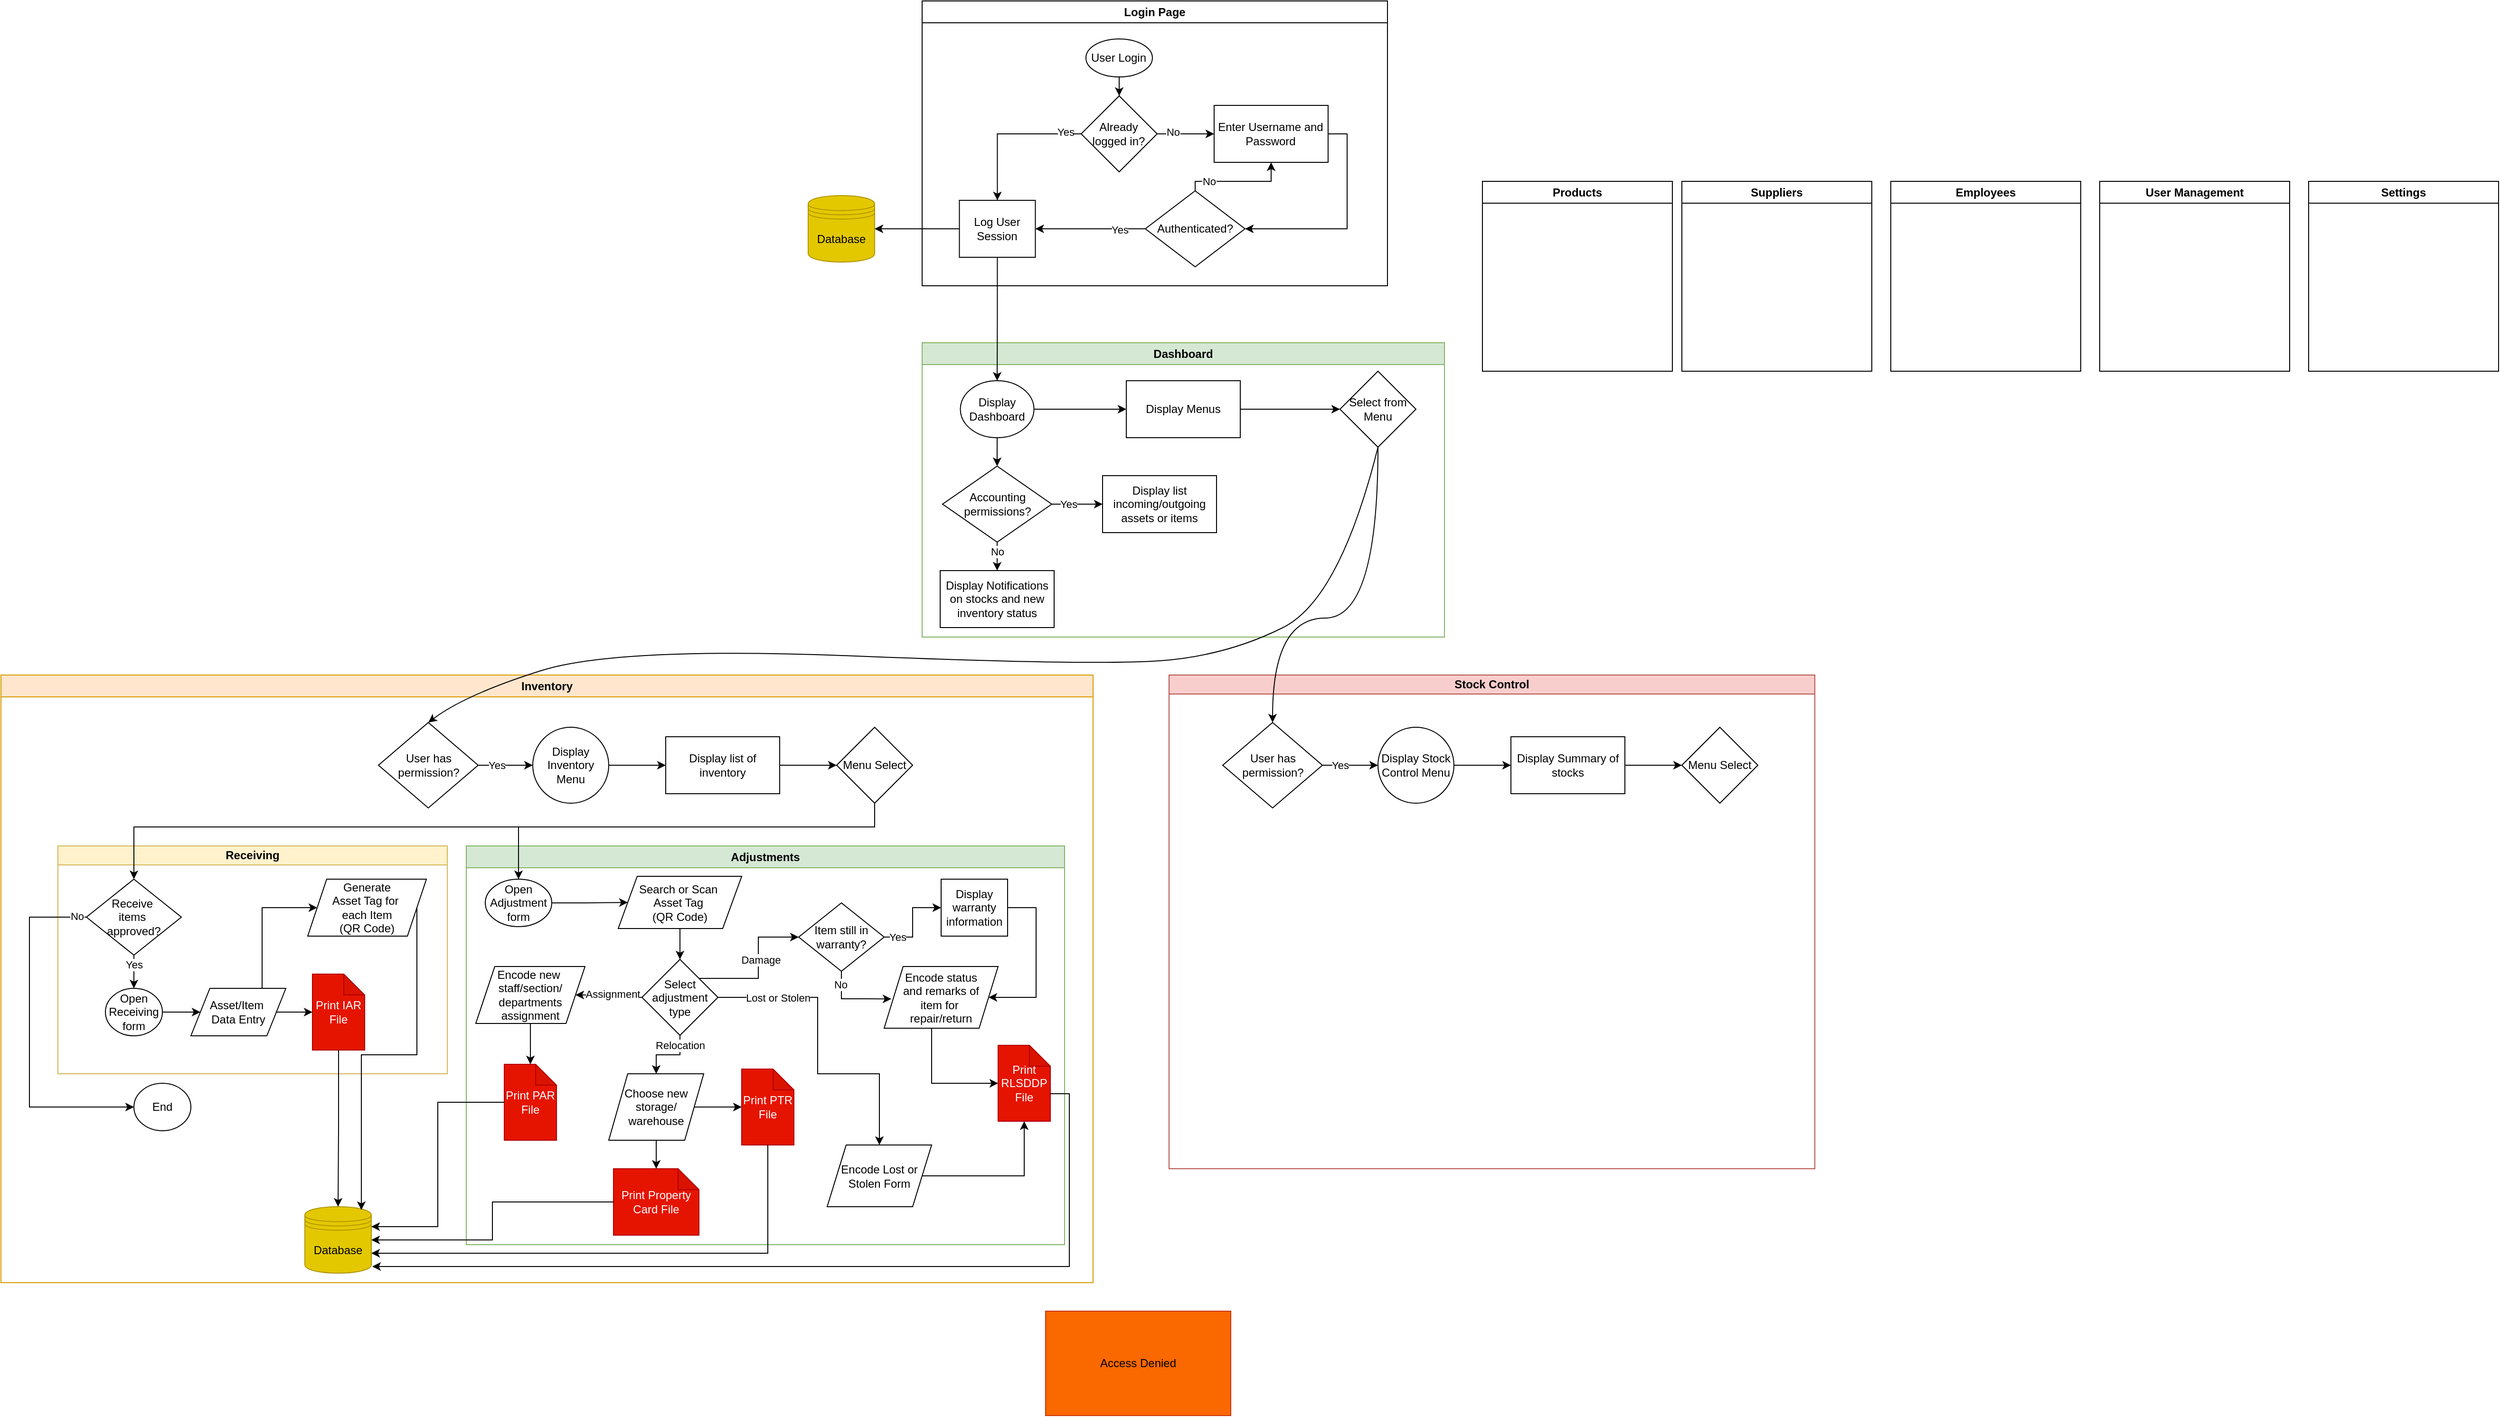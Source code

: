 <mxfile version="24.8.6">
  <diagram id="kgpKYQtTHZ0yAKxKKP6v" name="Page-1">
    <mxGraphModel dx="3718" dy="2646" grid="1" gridSize="10" guides="1" tooltips="1" connect="1" arrows="1" fold="1" page="1" pageScale="1" pageWidth="850" pageHeight="1100" background="#ffffff" math="0" shadow="0">
      <root>
        <mxCell id="0" />
        <mxCell id="1" parent="0" />
        <mxCell id="sbPEuqRtvOU7aVTsuF3H-1" value="Login Page" style="swimlane;whiteSpace=wrap;html=1;" parent="1" vertex="1">
          <mxGeometry x="190" y="-90" width="490" height="300" as="geometry" />
        </mxCell>
        <mxCell id="sbPEuqRtvOU7aVTsuF3H-4" value="" style="edgeStyle=orthogonalEdgeStyle;rounded=0;orthogonalLoop=1;jettySize=auto;html=1;" parent="sbPEuqRtvOU7aVTsuF3H-1" source="sbPEuqRtvOU7aVTsuF3H-2" target="sbPEuqRtvOU7aVTsuF3H-3" edge="1">
          <mxGeometry relative="1" as="geometry" />
        </mxCell>
        <mxCell id="sbPEuqRtvOU7aVTsuF3H-2" value="User Login" style="ellipse;whiteSpace=wrap;html=1;" parent="sbPEuqRtvOU7aVTsuF3H-1" vertex="1">
          <mxGeometry x="172.48" y="40" width="70" height="40" as="geometry" />
        </mxCell>
        <mxCell id="sbPEuqRtvOU7aVTsuF3H-6" value="" style="edgeStyle=orthogonalEdgeStyle;rounded=0;orthogonalLoop=1;jettySize=auto;html=1;" parent="sbPEuqRtvOU7aVTsuF3H-1" source="sbPEuqRtvOU7aVTsuF3H-3" target="sbPEuqRtvOU7aVTsuF3H-5" edge="1">
          <mxGeometry relative="1" as="geometry" />
        </mxCell>
        <mxCell id="sbPEuqRtvOU7aVTsuF3H-8" value="No" style="edgeLabel;html=1;align=center;verticalAlign=middle;resizable=0;points=[];" parent="sbPEuqRtvOU7aVTsuF3H-6" vertex="1" connectable="0">
          <mxGeometry x="-0.444" y="2" relative="1" as="geometry">
            <mxPoint as="offset" />
          </mxGeometry>
        </mxCell>
        <mxCell id="sbPEuqRtvOU7aVTsuF3H-35" style="edgeStyle=orthogonalEdgeStyle;rounded=0;orthogonalLoop=1;jettySize=auto;html=1;exitX=0;exitY=0.5;exitDx=0;exitDy=0;entryX=0.5;entryY=0;entryDx=0;entryDy=0;" parent="sbPEuqRtvOU7aVTsuF3H-1" source="sbPEuqRtvOU7aVTsuF3H-3" target="sbPEuqRtvOU7aVTsuF3H-34" edge="1">
          <mxGeometry relative="1" as="geometry" />
        </mxCell>
        <mxCell id="sbPEuqRtvOU7aVTsuF3H-38" value="Yes" style="edgeLabel;html=1;align=center;verticalAlign=middle;resizable=0;points=[];" parent="sbPEuqRtvOU7aVTsuF3H-35" vertex="1" connectable="0">
          <mxGeometry x="-0.791" y="-2" relative="1" as="geometry">
            <mxPoint as="offset" />
          </mxGeometry>
        </mxCell>
        <mxCell id="sbPEuqRtvOU7aVTsuF3H-3" value="Already logged in?" style="rhombus;whiteSpace=wrap;html=1;" parent="sbPEuqRtvOU7aVTsuF3H-1" vertex="1">
          <mxGeometry x="167.48" y="100" width="80" height="80" as="geometry" />
        </mxCell>
        <mxCell id="sbPEuqRtvOU7aVTsuF3H-15" style="edgeStyle=orthogonalEdgeStyle;rounded=0;orthogonalLoop=1;jettySize=auto;html=1;exitX=1;exitY=0.5;exitDx=0;exitDy=0;entryX=1;entryY=0.5;entryDx=0;entryDy=0;" parent="sbPEuqRtvOU7aVTsuF3H-1" source="sbPEuqRtvOU7aVTsuF3H-5" target="sbPEuqRtvOU7aVTsuF3H-12" edge="1">
          <mxGeometry relative="1" as="geometry" />
        </mxCell>
        <mxCell id="sbPEuqRtvOU7aVTsuF3H-5" value="Enter Username and Password" style="whiteSpace=wrap;html=1;" parent="sbPEuqRtvOU7aVTsuF3H-1" vertex="1">
          <mxGeometry x="307.48" y="110" width="120" height="60" as="geometry" />
        </mxCell>
        <mxCell id="sbPEuqRtvOU7aVTsuF3H-36" style="edgeStyle=orthogonalEdgeStyle;rounded=0;orthogonalLoop=1;jettySize=auto;html=1;exitX=0;exitY=0.5;exitDx=0;exitDy=0;entryX=1;entryY=0.5;entryDx=0;entryDy=0;" parent="sbPEuqRtvOU7aVTsuF3H-1" source="sbPEuqRtvOU7aVTsuF3H-12" target="sbPEuqRtvOU7aVTsuF3H-34" edge="1">
          <mxGeometry relative="1" as="geometry" />
        </mxCell>
        <mxCell id="sbPEuqRtvOU7aVTsuF3H-41" value="Yes" style="edgeLabel;html=1;align=center;verticalAlign=middle;resizable=0;points=[];" parent="sbPEuqRtvOU7aVTsuF3H-36" vertex="1" connectable="0">
          <mxGeometry x="-0.522" y="1" relative="1" as="geometry">
            <mxPoint as="offset" />
          </mxGeometry>
        </mxCell>
        <mxCell id="sbPEuqRtvOU7aVTsuF3H-39" style="edgeStyle=orthogonalEdgeStyle;rounded=0;orthogonalLoop=1;jettySize=auto;html=1;exitX=0.5;exitY=0;exitDx=0;exitDy=0;entryX=0.5;entryY=1;entryDx=0;entryDy=0;" parent="sbPEuqRtvOU7aVTsuF3H-1" source="sbPEuqRtvOU7aVTsuF3H-12" target="sbPEuqRtvOU7aVTsuF3H-5" edge="1">
          <mxGeometry relative="1" as="geometry">
            <Array as="points">
              <mxPoint x="288" y="190" />
              <mxPoint x="368" y="190" />
            </Array>
          </mxGeometry>
        </mxCell>
        <mxCell id="sbPEuqRtvOU7aVTsuF3H-40" value="No" style="edgeLabel;html=1;align=center;verticalAlign=middle;resizable=0;points=[];" parent="sbPEuqRtvOU7aVTsuF3H-39" vertex="1" connectable="0">
          <mxGeometry x="-0.567" relative="1" as="geometry">
            <mxPoint as="offset" />
          </mxGeometry>
        </mxCell>
        <mxCell id="sbPEuqRtvOU7aVTsuF3H-12" value="Authenticated?" style="rhombus;whiteSpace=wrap;html=1;" parent="sbPEuqRtvOU7aVTsuF3H-1" vertex="1">
          <mxGeometry x="235" y="200" width="105" height="80" as="geometry" />
        </mxCell>
        <mxCell id="sbPEuqRtvOU7aVTsuF3H-34" value="Log User Session" style="rounded=0;whiteSpace=wrap;html=1;" parent="sbPEuqRtvOU7aVTsuF3H-1" vertex="1">
          <mxGeometry x="39.24" y="210" width="80" height="60" as="geometry" />
        </mxCell>
        <mxCell id="sbPEuqRtvOU7aVTsuF3H-19" value="Dashboard" style="swimlane;whiteSpace=wrap;html=1;fillColor=#d5e8d4;strokeColor=#82b366;" parent="1" vertex="1">
          <mxGeometry x="190" y="270" width="550" height="310" as="geometry">
            <mxRectangle x="190" y="350" width="100" height="30" as="alternateBounds" />
          </mxGeometry>
        </mxCell>
        <mxCell id="sbPEuqRtvOU7aVTsuF3H-44" value="" style="edgeStyle=orthogonalEdgeStyle;rounded=0;orthogonalLoop=1;jettySize=auto;html=1;" parent="sbPEuqRtvOU7aVTsuF3H-19" source="sbPEuqRtvOU7aVTsuF3H-20" target="sbPEuqRtvOU7aVTsuF3H-43" edge="1">
          <mxGeometry relative="1" as="geometry" />
        </mxCell>
        <mxCell id="mD3hHIEsa4qXd8ChemdI-111" value="" style="edgeStyle=orthogonalEdgeStyle;rounded=0;orthogonalLoop=1;jettySize=auto;html=1;" parent="sbPEuqRtvOU7aVTsuF3H-19" source="sbPEuqRtvOU7aVTsuF3H-20" target="mD3hHIEsa4qXd8ChemdI-104" edge="1">
          <mxGeometry relative="1" as="geometry" />
        </mxCell>
        <mxCell id="sbPEuqRtvOU7aVTsuF3H-20" value="Display Dashboard" style="ellipse;whiteSpace=wrap;html=1;" parent="sbPEuqRtvOU7aVTsuF3H-19" vertex="1">
          <mxGeometry x="40.24" y="40" width="77.52" height="60" as="geometry" />
        </mxCell>
        <mxCell id="sbPEuqRtvOU7aVTsuF3H-47" value="" style="edgeStyle=orthogonalEdgeStyle;rounded=0;orthogonalLoop=1;jettySize=auto;html=1;" parent="sbPEuqRtvOU7aVTsuF3H-19" source="sbPEuqRtvOU7aVTsuF3H-43" target="sbPEuqRtvOU7aVTsuF3H-46" edge="1">
          <mxGeometry relative="1" as="geometry" />
        </mxCell>
        <mxCell id="sbPEuqRtvOU7aVTsuF3H-43" value="Display Menus" style="whiteSpace=wrap;html=1;" parent="sbPEuqRtvOU7aVTsuF3H-19" vertex="1">
          <mxGeometry x="215.0" y="40" width="120" height="60" as="geometry" />
        </mxCell>
        <mxCell id="sbPEuqRtvOU7aVTsuF3H-46" value="Select from Menu" style="rhombus;whiteSpace=wrap;html=1;" parent="sbPEuqRtvOU7aVTsuF3H-19" vertex="1">
          <mxGeometry x="440" y="30" width="80" height="80" as="geometry" />
        </mxCell>
        <mxCell id="mD3hHIEsa4qXd8ChemdI-102" value="Display Notifications on stocks and new inventory status" style="whiteSpace=wrap;html=1;" parent="sbPEuqRtvOU7aVTsuF3H-19" vertex="1">
          <mxGeometry x="19" y="240" width="120" height="60" as="geometry" />
        </mxCell>
        <mxCell id="mD3hHIEsa4qXd8ChemdI-112" value="" style="edgeStyle=orthogonalEdgeStyle;rounded=0;orthogonalLoop=1;jettySize=auto;html=1;" parent="sbPEuqRtvOU7aVTsuF3H-19" source="mD3hHIEsa4qXd8ChemdI-104" target="mD3hHIEsa4qXd8ChemdI-102" edge="1">
          <mxGeometry relative="1" as="geometry" />
        </mxCell>
        <mxCell id="mD3hHIEsa4qXd8ChemdI-113" value="No" style="edgeLabel;html=1;align=center;verticalAlign=middle;resizable=0;points=[];" parent="mD3hHIEsa4qXd8ChemdI-112" vertex="1" connectable="0">
          <mxGeometry x="-0.717" y="-1" relative="1" as="geometry">
            <mxPoint x="1" y="3" as="offset" />
          </mxGeometry>
        </mxCell>
        <mxCell id="mD3hHIEsa4qXd8ChemdI-115" value="" style="edgeStyle=orthogonalEdgeStyle;rounded=0;orthogonalLoop=1;jettySize=auto;html=1;" parent="sbPEuqRtvOU7aVTsuF3H-19" source="mD3hHIEsa4qXd8ChemdI-104" target="mD3hHIEsa4qXd8ChemdI-114" edge="1">
          <mxGeometry relative="1" as="geometry" />
        </mxCell>
        <mxCell id="mD3hHIEsa4qXd8ChemdI-116" value="Yes" style="edgeLabel;html=1;align=center;verticalAlign=middle;resizable=0;points=[];" parent="mD3hHIEsa4qXd8ChemdI-115" vertex="1" connectable="0">
          <mxGeometry x="-0.337" relative="1" as="geometry">
            <mxPoint as="offset" />
          </mxGeometry>
        </mxCell>
        <mxCell id="mD3hHIEsa4qXd8ChemdI-104" value="Accounting permissions?" style="rhombus;whiteSpace=wrap;html=1;" parent="sbPEuqRtvOU7aVTsuF3H-19" vertex="1">
          <mxGeometry x="21.5" y="130" width="115" height="80" as="geometry" />
        </mxCell>
        <mxCell id="mD3hHIEsa4qXd8ChemdI-114" value="Display list incoming/outgoing assets or items" style="whiteSpace=wrap;html=1;" parent="sbPEuqRtvOU7aVTsuF3H-19" vertex="1">
          <mxGeometry x="190" y="140" width="120" height="60" as="geometry" />
        </mxCell>
        <mxCell id="sbPEuqRtvOU7aVTsuF3H-48" value="Inventory" style="swimlane;whiteSpace=wrap;html=1;fillColor=#ffe6cc;strokeColor=#d79b00;" parent="1" vertex="1">
          <mxGeometry x="-780" y="620" width="1150" height="640" as="geometry" />
        </mxCell>
        <mxCell id="sbPEuqRtvOU7aVTsuF3H-61" value="" style="edgeStyle=orthogonalEdgeStyle;rounded=0;orthogonalLoop=1;jettySize=auto;html=1;" parent="sbPEuqRtvOU7aVTsuF3H-48" source="sbPEuqRtvOU7aVTsuF3H-55" target="sbPEuqRtvOU7aVTsuF3H-60" edge="1">
          <mxGeometry relative="1" as="geometry" />
        </mxCell>
        <mxCell id="sbPEuqRtvOU7aVTsuF3H-73" value="Yes" style="edgeLabel;html=1;align=center;verticalAlign=middle;resizable=0;points=[];" parent="sbPEuqRtvOU7aVTsuF3H-61" vertex="1" connectable="0">
          <mxGeometry x="-0.325" relative="1" as="geometry">
            <mxPoint as="offset" />
          </mxGeometry>
        </mxCell>
        <mxCell id="sbPEuqRtvOU7aVTsuF3H-55" value="User has permission?" style="rhombus;whiteSpace=wrap;html=1;" parent="sbPEuqRtvOU7aVTsuF3H-48" vertex="1">
          <mxGeometry x="397.5" y="50" width="105" height="90" as="geometry" />
        </mxCell>
        <mxCell id="sbPEuqRtvOU7aVTsuF3H-81" style="edgeStyle=orthogonalEdgeStyle;rounded=0;orthogonalLoop=1;jettySize=auto;html=1;exitX=1;exitY=0.5;exitDx=0;exitDy=0;entryX=0;entryY=0.5;entryDx=0;entryDy=0;" parent="sbPEuqRtvOU7aVTsuF3H-48" source="sbPEuqRtvOU7aVTsuF3H-60" target="sbPEuqRtvOU7aVTsuF3H-80" edge="1">
          <mxGeometry relative="1" as="geometry" />
        </mxCell>
        <mxCell id="sbPEuqRtvOU7aVTsuF3H-60" value="Display Inventory Menu" style="ellipse;whiteSpace=wrap;html=1;" parent="sbPEuqRtvOU7aVTsuF3H-48" vertex="1">
          <mxGeometry x="560" y="55" width="80" height="80" as="geometry" />
        </mxCell>
        <mxCell id="sbPEuqRtvOU7aVTsuF3H-62" value="Receiving" style="swimlane;whiteSpace=wrap;html=1;startSize=20;fillColor=#fff2cc;strokeColor=#d6b656;" parent="sbPEuqRtvOU7aVTsuF3H-48" vertex="1">
          <mxGeometry x="60" y="180" width="410" height="240" as="geometry" />
        </mxCell>
        <mxCell id="mD3hHIEsa4qXd8ChemdI-2" value="" style="edgeStyle=orthogonalEdgeStyle;rounded=0;orthogonalLoop=1;jettySize=auto;html=1;" parent="sbPEuqRtvOU7aVTsuF3H-62" source="sbPEuqRtvOU7aVTsuF3H-78" target="mD3hHIEsa4qXd8ChemdI-1" edge="1">
          <mxGeometry relative="1" as="geometry" />
        </mxCell>
        <mxCell id="sbPEuqRtvOU7aVTsuF3H-78" value="Open Receiving form" style="ellipse;whiteSpace=wrap;html=1;" parent="sbPEuqRtvOU7aVTsuF3H-62" vertex="1">
          <mxGeometry x="50" y="150" width="60" height="50" as="geometry" />
        </mxCell>
        <mxCell id="mD3hHIEsa4qXd8ChemdI-20" style="edgeStyle=orthogonalEdgeStyle;rounded=0;orthogonalLoop=1;jettySize=auto;html=1;entryX=0;entryY=0.5;entryDx=0;entryDy=0;exitX=0.75;exitY=0;exitDx=0;exitDy=0;" parent="sbPEuqRtvOU7aVTsuF3H-62" source="mD3hHIEsa4qXd8ChemdI-1" target="mD3hHIEsa4qXd8ChemdI-4" edge="1">
          <mxGeometry relative="1" as="geometry">
            <mxPoint x="220" y="110" as="sourcePoint" />
            <Array as="points">
              <mxPoint x="215" y="65" />
            </Array>
          </mxGeometry>
        </mxCell>
        <mxCell id="mD3hHIEsa4qXd8ChemdI-1" value="Asset/Item&amp;nbsp;&lt;div&gt;Data Entry&lt;/div&gt;" style="shape=parallelogram;perimeter=parallelogramPerimeter;whiteSpace=wrap;html=1;fixedSize=1;" parent="sbPEuqRtvOU7aVTsuF3H-62" vertex="1">
          <mxGeometry x="140" y="150" width="100" height="50" as="geometry" />
        </mxCell>
        <mxCell id="mD3hHIEsa4qXd8ChemdI-4" value="Generate&lt;div&gt;Asset Tag for&amp;nbsp;&lt;/div&gt;&lt;div&gt;each Item&lt;/div&gt;&lt;div&gt;(QR Code)&lt;/div&gt;" style="shape=parallelogram;perimeter=parallelogramPerimeter;whiteSpace=wrap;html=1;fixedSize=1;" parent="sbPEuqRtvOU7aVTsuF3H-62" vertex="1">
          <mxGeometry x="263" y="35" width="125" height="60" as="geometry" />
        </mxCell>
        <mxCell id="mD3hHIEsa4qXd8ChemdI-8" value="Print IAR&lt;div&gt;File&lt;/div&gt;" style="shape=note;whiteSpace=wrap;html=1;backgroundOutline=1;darkOpacity=0.05;size=22;fillColor=#e51400;fontColor=#ffffff;strokeColor=#B20000;" parent="sbPEuqRtvOU7aVTsuF3H-62" vertex="1">
          <mxGeometry x="268" y="135" width="55" height="80" as="geometry" />
        </mxCell>
        <mxCell id="mD3hHIEsa4qXd8ChemdI-18" style="edgeStyle=orthogonalEdgeStyle;rounded=0;orthogonalLoop=1;jettySize=auto;html=1;exitX=0.5;exitY=1;exitDx=0;exitDy=0;entryX=0.5;entryY=0;entryDx=0;entryDy=0;" parent="sbPEuqRtvOU7aVTsuF3H-62" source="mD3hHIEsa4qXd8ChemdI-11" target="sbPEuqRtvOU7aVTsuF3H-78" edge="1">
          <mxGeometry relative="1" as="geometry" />
        </mxCell>
        <mxCell id="mD3hHIEsa4qXd8ChemdI-22" value="Yes" style="edgeLabel;html=1;align=center;verticalAlign=middle;resizable=0;points=[];" parent="mD3hHIEsa4qXd8ChemdI-18" vertex="1" connectable="0">
          <mxGeometry x="-0.166" y="1" relative="1" as="geometry">
            <mxPoint x="-1" y="-5" as="offset" />
          </mxGeometry>
        </mxCell>
        <mxCell id="mD3hHIEsa4qXd8ChemdI-11" value="Receive&amp;nbsp;&lt;div&gt;items&amp;nbsp;&lt;/div&gt;&lt;div&gt;approved?&lt;/div&gt;" style="rhombus;whiteSpace=wrap;html=1;" parent="sbPEuqRtvOU7aVTsuF3H-62" vertex="1">
          <mxGeometry x="30" y="35" width="100" height="80" as="geometry" />
        </mxCell>
        <mxCell id="mD3hHIEsa4qXd8ChemdI-21" style="edgeStyle=orthogonalEdgeStyle;rounded=0;orthogonalLoop=1;jettySize=auto;html=1;exitX=1;exitY=0.5;exitDx=0;exitDy=0;entryX=0;entryY=0.5;entryDx=0;entryDy=0;entryPerimeter=0;" parent="sbPEuqRtvOU7aVTsuF3H-62" source="mD3hHIEsa4qXd8ChemdI-1" target="mD3hHIEsa4qXd8ChemdI-8" edge="1">
          <mxGeometry relative="1" as="geometry" />
        </mxCell>
        <mxCell id="sbPEuqRtvOU7aVTsuF3H-71" value="Adjustments" style="swimlane;whiteSpace=wrap;html=1;fillColor=#d5e8d4;strokeColor=#82b366;" parent="sbPEuqRtvOU7aVTsuF3H-48" vertex="1">
          <mxGeometry x="490" y="180" width="630" height="420" as="geometry" />
        </mxCell>
        <mxCell id="mD3hHIEsa4qXd8ChemdI-38" style="edgeStyle=orthogonalEdgeStyle;rounded=0;orthogonalLoop=1;jettySize=auto;html=1;" parent="sbPEuqRtvOU7aVTsuF3H-71" source="mD3hHIEsa4qXd8ChemdI-26" target="mD3hHIEsa4qXd8ChemdI-37" edge="1">
          <mxGeometry relative="1" as="geometry" />
        </mxCell>
        <mxCell id="mD3hHIEsa4qXd8ChemdI-26" value="Open Adjustment form" style="ellipse;whiteSpace=wrap;html=1;" parent="sbPEuqRtvOU7aVTsuF3H-71" vertex="1">
          <mxGeometry x="20" y="35" width="70" height="50" as="geometry" />
        </mxCell>
        <mxCell id="mD3hHIEsa4qXd8ChemdI-36" style="edgeStyle=orthogonalEdgeStyle;rounded=0;orthogonalLoop=1;jettySize=auto;html=1;exitX=0;exitY=0.5;exitDx=0;exitDy=0;" parent="sbPEuqRtvOU7aVTsuF3H-71" source="mD3hHIEsa4qXd8ChemdI-32" target="mD3hHIEsa4qXd8ChemdI-35" edge="1">
          <mxGeometry relative="1" as="geometry" />
        </mxCell>
        <mxCell id="mD3hHIEsa4qXd8ChemdI-43" value="Assignment" style="edgeLabel;html=1;align=center;verticalAlign=middle;resizable=0;points=[];" parent="mD3hHIEsa4qXd8ChemdI-36" vertex="1" connectable="0">
          <mxGeometry x="-0.415" relative="1" as="geometry">
            <mxPoint x="-10" y="-4" as="offset" />
          </mxGeometry>
        </mxCell>
        <mxCell id="mD3hHIEsa4qXd8ChemdI-45" style="edgeStyle=orthogonalEdgeStyle;rounded=0;orthogonalLoop=1;jettySize=auto;html=1;exitX=0.5;exitY=1;exitDx=0;exitDy=0;entryX=0.5;entryY=0;entryDx=0;entryDy=0;" parent="sbPEuqRtvOU7aVTsuF3H-71" source="mD3hHIEsa4qXd8ChemdI-32" target="mD3hHIEsa4qXd8ChemdI-44" edge="1">
          <mxGeometry relative="1" as="geometry">
            <Array as="points">
              <mxPoint x="225" y="220" />
              <mxPoint x="200" y="220" />
            </Array>
          </mxGeometry>
        </mxCell>
        <mxCell id="mD3hHIEsa4qXd8ChemdI-46" value="Relocation" style="edgeLabel;html=1;align=center;verticalAlign=middle;resizable=0;points=[];" parent="mD3hHIEsa4qXd8ChemdI-45" vertex="1" connectable="0">
          <mxGeometry x="-0.529" relative="1" as="geometry">
            <mxPoint y="-5" as="offset" />
          </mxGeometry>
        </mxCell>
        <mxCell id="mD3hHIEsa4qXd8ChemdI-71" value="" style="edgeStyle=orthogonalEdgeStyle;rounded=0;orthogonalLoop=1;jettySize=auto;html=1;exitX=1;exitY=0;exitDx=0;exitDy=0;" parent="sbPEuqRtvOU7aVTsuF3H-71" source="mD3hHIEsa4qXd8ChemdI-32" target="mD3hHIEsa4qXd8ChemdI-69" edge="1">
          <mxGeometry relative="1" as="geometry" />
        </mxCell>
        <mxCell id="mD3hHIEsa4qXd8ChemdI-72" value="Damage" style="edgeLabel;html=1;align=center;verticalAlign=middle;resizable=0;points=[];" parent="mD3hHIEsa4qXd8ChemdI-71" vertex="1" connectable="0">
          <mxGeometry x="-0.312" y="2" relative="1" as="geometry">
            <mxPoint x="14" y="-18" as="offset" />
          </mxGeometry>
        </mxCell>
        <mxCell id="mD3hHIEsa4qXd8ChemdI-85" style="edgeStyle=orthogonalEdgeStyle;rounded=0;orthogonalLoop=1;jettySize=auto;html=1;entryX=0.5;entryY=0;entryDx=0;entryDy=0;" parent="sbPEuqRtvOU7aVTsuF3H-71" source="mD3hHIEsa4qXd8ChemdI-32" target="mD3hHIEsa4qXd8ChemdI-84" edge="1">
          <mxGeometry relative="1" as="geometry">
            <Array as="points">
              <mxPoint x="370" y="160" />
              <mxPoint x="370" y="240" />
              <mxPoint x="435" y="240" />
            </Array>
          </mxGeometry>
        </mxCell>
        <mxCell id="mD3hHIEsa4qXd8ChemdI-86" value="Lost or Stolen" style="edgeLabel;html=1;align=center;verticalAlign=middle;resizable=0;points=[];" parent="mD3hHIEsa4qXd8ChemdI-85" vertex="1" connectable="0">
          <mxGeometry x="-0.615" relative="1" as="geometry">
            <mxPoint as="offset" />
          </mxGeometry>
        </mxCell>
        <mxCell id="mD3hHIEsa4qXd8ChemdI-32" value="Select adjustment type" style="rhombus;whiteSpace=wrap;html=1;" parent="sbPEuqRtvOU7aVTsuF3H-71" vertex="1">
          <mxGeometry x="185" y="119.5" width="80" height="80" as="geometry" />
        </mxCell>
        <mxCell id="mD3hHIEsa4qXd8ChemdI-42" value="" style="edgeStyle=orthogonalEdgeStyle;rounded=0;orthogonalLoop=1;jettySize=auto;html=1;" parent="sbPEuqRtvOU7aVTsuF3H-71" source="mD3hHIEsa4qXd8ChemdI-35" target="mD3hHIEsa4qXd8ChemdI-40" edge="1">
          <mxGeometry relative="1" as="geometry" />
        </mxCell>
        <mxCell id="mD3hHIEsa4qXd8ChemdI-35" value="&lt;div&gt;Encode new&amp;nbsp;&lt;/div&gt;&lt;div&gt;staff/section/&lt;/div&gt;&lt;div&gt;departments assignment&lt;/div&gt;" style="rounded=0;whiteSpace=wrap;html=1;shape=parallelogram;perimeter=parallelogramPerimeter;fixedSize=1;" parent="sbPEuqRtvOU7aVTsuF3H-71" vertex="1">
          <mxGeometry x="10" y="127" width="115" height="60" as="geometry" />
        </mxCell>
        <mxCell id="mD3hHIEsa4qXd8ChemdI-39" value="" style="edgeStyle=orthogonalEdgeStyle;rounded=0;orthogonalLoop=1;jettySize=auto;html=1;" parent="sbPEuqRtvOU7aVTsuF3H-71" source="mD3hHIEsa4qXd8ChemdI-37" target="mD3hHIEsa4qXd8ChemdI-32" edge="1">
          <mxGeometry relative="1" as="geometry" />
        </mxCell>
        <mxCell id="mD3hHIEsa4qXd8ChemdI-37" value="Search or Scan&amp;nbsp;&lt;div&gt;Asset Tag&amp;nbsp;&lt;/div&gt;&lt;div&gt;(QR Code)&lt;/div&gt;" style="shape=parallelogram;perimeter=parallelogramPerimeter;whiteSpace=wrap;html=1;fixedSize=1;" parent="sbPEuqRtvOU7aVTsuF3H-71" vertex="1">
          <mxGeometry x="160" y="32" width="130" height="55" as="geometry" />
        </mxCell>
        <mxCell id="mD3hHIEsa4qXd8ChemdI-40" value="Print PAR File" style="shape=note;whiteSpace=wrap;html=1;backgroundOutline=1;darkOpacity=0.05;size=22;fillColor=#e51400;fontColor=#ffffff;strokeColor=#B20000;" parent="sbPEuqRtvOU7aVTsuF3H-71" vertex="1">
          <mxGeometry x="40" y="230" width="55" height="80" as="geometry" />
        </mxCell>
        <mxCell id="mD3hHIEsa4qXd8ChemdI-64" value="" style="edgeStyle=orthogonalEdgeStyle;rounded=0;orthogonalLoop=1;jettySize=auto;html=1;" parent="sbPEuqRtvOU7aVTsuF3H-71" source="mD3hHIEsa4qXd8ChemdI-44" target="mD3hHIEsa4qXd8ChemdI-63" edge="1">
          <mxGeometry relative="1" as="geometry" />
        </mxCell>
        <mxCell id="mD3hHIEsa4qXd8ChemdI-65" value="" style="edgeStyle=orthogonalEdgeStyle;rounded=0;orthogonalLoop=1;jettySize=auto;html=1;" parent="sbPEuqRtvOU7aVTsuF3H-71" source="mD3hHIEsa4qXd8ChemdI-44" target="mD3hHIEsa4qXd8ChemdI-47" edge="1">
          <mxGeometry relative="1" as="geometry" />
        </mxCell>
        <mxCell id="mD3hHIEsa4qXd8ChemdI-44" value="Choose new storage/&lt;div&gt;warehouse&lt;/div&gt;" style="rounded=0;whiteSpace=wrap;html=1;shape=parallelogram;perimeter=parallelogramPerimeter;fixedSize=1;" parent="sbPEuqRtvOU7aVTsuF3H-71" vertex="1">
          <mxGeometry x="150" y="240" width="100" height="70" as="geometry" />
        </mxCell>
        <mxCell id="mD3hHIEsa4qXd8ChemdI-47" value="Print PTR File" style="shape=note;whiteSpace=wrap;html=1;backgroundOutline=1;darkOpacity=0.05;size=22;fillColor=#e51400;fontColor=#ffffff;strokeColor=#B20000;" parent="sbPEuqRtvOU7aVTsuF3H-71" vertex="1">
          <mxGeometry x="290" y="235" width="55" height="80" as="geometry" />
        </mxCell>
        <mxCell id="mD3hHIEsa4qXd8ChemdI-63" value="Print Property Card File" style="shape=note;whiteSpace=wrap;html=1;backgroundOutline=1;darkOpacity=0.05;size=22;fillColor=#e51400;fontColor=#ffffff;strokeColor=#B20000;" parent="sbPEuqRtvOU7aVTsuF3H-71" vertex="1">
          <mxGeometry x="155" y="340" width="90" height="70" as="geometry" />
        </mxCell>
        <mxCell id="mD3hHIEsa4qXd8ChemdI-66" value="Encode status&lt;div&gt;and remarks of&lt;/div&gt;&lt;div&gt;item for&amp;nbsp;&lt;/div&gt;&lt;div&gt;repair/return&lt;br&gt;&lt;/div&gt;" style="rounded=0;whiteSpace=wrap;html=1;shape=parallelogram;perimeter=parallelogramPerimeter;fixedSize=1;" parent="sbPEuqRtvOU7aVTsuF3H-71" vertex="1">
          <mxGeometry x="440" y="127" width="120" height="65" as="geometry" />
        </mxCell>
        <mxCell id="mD3hHIEsa4qXd8ChemdI-80" style="edgeStyle=orthogonalEdgeStyle;rounded=0;orthogonalLoop=1;jettySize=auto;html=1;entryX=0;entryY=0.5;entryDx=0;entryDy=0;" parent="sbPEuqRtvOU7aVTsuF3H-71" source="mD3hHIEsa4qXd8ChemdI-69" target="mD3hHIEsa4qXd8ChemdI-70" edge="1">
          <mxGeometry relative="1" as="geometry" />
        </mxCell>
        <mxCell id="lgE0cyHTdlIOcblUiMzN-2" value="Yes" style="edgeLabel;html=1;align=center;verticalAlign=middle;resizable=0;points=[];" vertex="1" connectable="0" parent="mD3hHIEsa4qXd8ChemdI-80">
          <mxGeometry x="-0.697" relative="1" as="geometry">
            <mxPoint as="offset" />
          </mxGeometry>
        </mxCell>
        <mxCell id="mD3hHIEsa4qXd8ChemdI-69" value="Item still in warranty?" style="rounded=0;whiteSpace=wrap;html=1;shape=rhombus;perimeter=rhombusPerimeter;" parent="sbPEuqRtvOU7aVTsuF3H-71" vertex="1">
          <mxGeometry x="350" y="60" width="90" height="72" as="geometry" />
        </mxCell>
        <mxCell id="mD3hHIEsa4qXd8ChemdI-83" style="edgeStyle=orthogonalEdgeStyle;rounded=0;orthogonalLoop=1;jettySize=auto;html=1;entryX=1;entryY=0.5;entryDx=0;entryDy=0;" parent="sbPEuqRtvOU7aVTsuF3H-71" source="mD3hHIEsa4qXd8ChemdI-70" target="mD3hHIEsa4qXd8ChemdI-66" edge="1">
          <mxGeometry relative="1" as="geometry">
            <Array as="points">
              <mxPoint x="600" y="65" />
              <mxPoint x="600" y="160" />
            </Array>
          </mxGeometry>
        </mxCell>
        <mxCell id="mD3hHIEsa4qXd8ChemdI-70" value="Display warranty information" style="rounded=0;whiteSpace=wrap;html=1;" parent="sbPEuqRtvOU7aVTsuF3H-71" vertex="1">
          <mxGeometry x="500" y="35" width="70" height="60" as="geometry" />
        </mxCell>
        <mxCell id="mD3hHIEsa4qXd8ChemdI-78" value="Print RLSDDP&lt;div&gt;File&lt;/div&gt;" style="shape=note;whiteSpace=wrap;html=1;backgroundOutline=1;darkOpacity=0.05;size=22;fillColor=#e51400;fontColor=#ffffff;strokeColor=#B20000;" parent="sbPEuqRtvOU7aVTsuF3H-71" vertex="1">
          <mxGeometry x="560" y="210" width="55" height="80" as="geometry" />
        </mxCell>
        <mxCell id="mD3hHIEsa4qXd8ChemdI-81" style="edgeStyle=orthogonalEdgeStyle;rounded=0;orthogonalLoop=1;jettySize=auto;html=1;exitX=0.5;exitY=1;exitDx=0;exitDy=0;entryX=0.063;entryY=0.525;entryDx=0;entryDy=0;entryPerimeter=0;" parent="sbPEuqRtvOU7aVTsuF3H-71" source="mD3hHIEsa4qXd8ChemdI-69" target="mD3hHIEsa4qXd8ChemdI-66" edge="1">
          <mxGeometry relative="1" as="geometry">
            <Array as="points">
              <mxPoint x="395" y="161" />
              <mxPoint x="420" y="161" />
            </Array>
          </mxGeometry>
        </mxCell>
        <mxCell id="lgE0cyHTdlIOcblUiMzN-1" value="No" style="edgeLabel;html=1;align=center;verticalAlign=middle;resizable=0;points=[];" vertex="1" connectable="0" parent="mD3hHIEsa4qXd8ChemdI-81">
          <mxGeometry x="-0.666" y="-1" relative="1" as="geometry">
            <mxPoint as="offset" />
          </mxGeometry>
        </mxCell>
        <mxCell id="mD3hHIEsa4qXd8ChemdI-82" style="edgeStyle=orthogonalEdgeStyle;rounded=0;orthogonalLoop=1;jettySize=auto;html=1;entryX=0;entryY=0.5;entryDx=0;entryDy=0;entryPerimeter=0;" parent="sbPEuqRtvOU7aVTsuF3H-71" source="mD3hHIEsa4qXd8ChemdI-66" target="mD3hHIEsa4qXd8ChemdI-78" edge="1">
          <mxGeometry relative="1" as="geometry">
            <Array as="points">
              <mxPoint x="490" y="250" />
            </Array>
          </mxGeometry>
        </mxCell>
        <mxCell id="mD3hHIEsa4qXd8ChemdI-84" value="Encode Lost or Stolen Form" style="rounded=0;whiteSpace=wrap;html=1;shape=parallelogram;perimeter=parallelogramPerimeter;fixedSize=1;" parent="sbPEuqRtvOU7aVTsuF3H-71" vertex="1">
          <mxGeometry x="380" y="315" width="110" height="65" as="geometry" />
        </mxCell>
        <mxCell id="mD3hHIEsa4qXd8ChemdI-87" style="edgeStyle=orthogonalEdgeStyle;rounded=0;orthogonalLoop=1;jettySize=auto;html=1;entryX=0.5;entryY=1;entryDx=0;entryDy=0;entryPerimeter=0;" parent="sbPEuqRtvOU7aVTsuF3H-71" source="mD3hHIEsa4qXd8ChemdI-84" target="mD3hHIEsa4qXd8ChemdI-78" edge="1">
          <mxGeometry relative="1" as="geometry" />
        </mxCell>
        <mxCell id="sbPEuqRtvOU7aVTsuF3H-77" style="edgeStyle=orthogonalEdgeStyle;rounded=0;orthogonalLoop=1;jettySize=auto;html=1;exitX=0.5;exitY=1;exitDx=0;exitDy=0;entryX=0.5;entryY=0;entryDx=0;entryDy=0;" parent="sbPEuqRtvOU7aVTsuF3H-48" source="sbPEuqRtvOU7aVTsuF3H-74" target="mD3hHIEsa4qXd8ChemdI-26" edge="1">
          <mxGeometry relative="1" as="geometry">
            <Array as="points">
              <mxPoint x="920" y="160" />
              <mxPoint x="545" y="160" />
            </Array>
          </mxGeometry>
        </mxCell>
        <mxCell id="mD3hHIEsa4qXd8ChemdI-19" style="edgeStyle=orthogonalEdgeStyle;rounded=0;orthogonalLoop=1;jettySize=auto;html=1;exitX=0.5;exitY=1;exitDx=0;exitDy=0;entryX=0.5;entryY=0;entryDx=0;entryDy=0;" parent="sbPEuqRtvOU7aVTsuF3H-48" source="sbPEuqRtvOU7aVTsuF3H-74" target="mD3hHIEsa4qXd8ChemdI-11" edge="1">
          <mxGeometry relative="1" as="geometry">
            <Array as="points">
              <mxPoint x="920" y="160" />
              <mxPoint x="140" y="160" />
            </Array>
          </mxGeometry>
        </mxCell>
        <mxCell id="sbPEuqRtvOU7aVTsuF3H-74" value="Menu Select" style="rhombus;whiteSpace=wrap;html=1;" parent="sbPEuqRtvOU7aVTsuF3H-48" vertex="1">
          <mxGeometry x="880" y="55" width="80" height="80" as="geometry" />
        </mxCell>
        <mxCell id="mD3hHIEsa4qXd8ChemdI-101" style="edgeStyle=orthogonalEdgeStyle;rounded=0;orthogonalLoop=1;jettySize=auto;html=1;exitX=1;exitY=0.5;exitDx=0;exitDy=0;entryX=0;entryY=0.5;entryDx=0;entryDy=0;" parent="sbPEuqRtvOU7aVTsuF3H-48" source="sbPEuqRtvOU7aVTsuF3H-80" target="sbPEuqRtvOU7aVTsuF3H-74" edge="1">
          <mxGeometry relative="1" as="geometry" />
        </mxCell>
        <mxCell id="sbPEuqRtvOU7aVTsuF3H-80" value="Display list of inventory" style="whiteSpace=wrap;html=1;" parent="sbPEuqRtvOU7aVTsuF3H-48" vertex="1">
          <mxGeometry x="700" y="65" width="120" height="60" as="geometry" />
        </mxCell>
        <mxCell id="mD3hHIEsa4qXd8ChemdI-23" value="End" style="ellipse;whiteSpace=wrap;html=1;" parent="sbPEuqRtvOU7aVTsuF3H-48" vertex="1">
          <mxGeometry x="140" y="430" width="60" height="50" as="geometry" />
        </mxCell>
        <mxCell id="mD3hHIEsa4qXd8ChemdI-27" style="edgeStyle=orthogonalEdgeStyle;rounded=0;orthogonalLoop=1;jettySize=auto;html=1;entryX=0;entryY=0.5;entryDx=0;entryDy=0;" parent="sbPEuqRtvOU7aVTsuF3H-48" source="mD3hHIEsa4qXd8ChemdI-11" target="mD3hHIEsa4qXd8ChemdI-23" edge="1">
          <mxGeometry relative="1" as="geometry">
            <Array as="points">
              <mxPoint x="30" y="255" />
              <mxPoint x="30" y="455" />
            </Array>
          </mxGeometry>
        </mxCell>
        <mxCell id="mD3hHIEsa4qXd8ChemdI-28" value="No" style="edgeLabel;html=1;align=center;verticalAlign=middle;resizable=0;points=[];" parent="mD3hHIEsa4qXd8ChemdI-27" vertex="1" connectable="0">
          <mxGeometry x="-0.944" y="-1" relative="1" as="geometry">
            <mxPoint as="offset" />
          </mxGeometry>
        </mxCell>
        <mxCell id="lgE0cyHTdlIOcblUiMzN-9" value="Database" style="shape=datastore;whiteSpace=wrap;html=1;fillColor=#e3c800;fontColor=#000000;strokeColor=#B09500;" vertex="1" parent="sbPEuqRtvOU7aVTsuF3H-48">
          <mxGeometry x="320" y="560" width="70" height="70" as="geometry" />
        </mxCell>
        <mxCell id="lgE0cyHTdlIOcblUiMzN-12" style="edgeStyle=orthogonalEdgeStyle;rounded=0;orthogonalLoop=1;jettySize=auto;html=1;exitX=0.5;exitY=1;exitDx=0;exitDy=0;exitPerimeter=0;entryX=0.5;entryY=0;entryDx=0;entryDy=0;" edge="1" parent="sbPEuqRtvOU7aVTsuF3H-48" source="mD3hHIEsa4qXd8ChemdI-8" target="lgE0cyHTdlIOcblUiMzN-9">
          <mxGeometry relative="1" as="geometry" />
        </mxCell>
        <mxCell id="lgE0cyHTdlIOcblUiMzN-13" style="edgeStyle=orthogonalEdgeStyle;rounded=0;orthogonalLoop=1;jettySize=auto;html=1;exitX=1;exitY=0.5;exitDx=0;exitDy=0;entryX=0.85;entryY=0.05;entryDx=0;entryDy=0;entryPerimeter=0;" edge="1" parent="sbPEuqRtvOU7aVTsuF3H-48" source="mD3hHIEsa4qXd8ChemdI-4" target="lgE0cyHTdlIOcblUiMzN-9">
          <mxGeometry relative="1" as="geometry">
            <Array as="points">
              <mxPoint x="438" y="400" />
              <mxPoint x="380" y="400" />
            </Array>
          </mxGeometry>
        </mxCell>
        <mxCell id="lgE0cyHTdlIOcblUiMzN-14" style="edgeStyle=orthogonalEdgeStyle;rounded=0;orthogonalLoop=1;jettySize=auto;html=1;entryX=1;entryY=0.3;entryDx=0;entryDy=0;" edge="1" parent="sbPEuqRtvOU7aVTsuF3H-48" source="mD3hHIEsa4qXd8ChemdI-40" target="lgE0cyHTdlIOcblUiMzN-9">
          <mxGeometry relative="1" as="geometry" />
        </mxCell>
        <mxCell id="lgE0cyHTdlIOcblUiMzN-15" style="edgeStyle=orthogonalEdgeStyle;rounded=0;orthogonalLoop=1;jettySize=auto;html=1;entryX=1;entryY=0.5;entryDx=0;entryDy=0;" edge="1" parent="sbPEuqRtvOU7aVTsuF3H-48" source="mD3hHIEsa4qXd8ChemdI-63" target="lgE0cyHTdlIOcblUiMzN-9">
          <mxGeometry relative="1" as="geometry" />
        </mxCell>
        <mxCell id="lgE0cyHTdlIOcblUiMzN-16" style="edgeStyle=orthogonalEdgeStyle;rounded=0;orthogonalLoop=1;jettySize=auto;html=1;exitX=0.5;exitY=1;exitDx=0;exitDy=0;exitPerimeter=0;entryX=1;entryY=0.7;entryDx=0;entryDy=0;" edge="1" parent="sbPEuqRtvOU7aVTsuF3H-48" source="mD3hHIEsa4qXd8ChemdI-47" target="lgE0cyHTdlIOcblUiMzN-9">
          <mxGeometry relative="1" as="geometry" />
        </mxCell>
        <mxCell id="lgE0cyHTdlIOcblUiMzN-17" style="edgeStyle=orthogonalEdgeStyle;rounded=0;orthogonalLoop=1;jettySize=auto;html=1;exitX=0;exitY=0;exitDx=55;exitDy=51;exitPerimeter=0;entryX=1.014;entryY=0.9;entryDx=0;entryDy=0;entryPerimeter=0;" edge="1" parent="sbPEuqRtvOU7aVTsuF3H-48" source="mD3hHIEsa4qXd8ChemdI-78" target="lgE0cyHTdlIOcblUiMzN-9">
          <mxGeometry relative="1" as="geometry" />
        </mxCell>
        <mxCell id="sbPEuqRtvOU7aVTsuF3H-49" value="Stock Control" style="swimlane;whiteSpace=wrap;html=1;fillColor=#f8cecc;strokeColor=#b85450;startSize=20;" parent="1" vertex="1">
          <mxGeometry x="450" y="620" width="680" height="520" as="geometry" />
        </mxCell>
        <mxCell id="mD3hHIEsa4qXd8ChemdI-95" style="edgeStyle=orthogonalEdgeStyle;rounded=0;orthogonalLoop=1;jettySize=auto;html=1;exitX=1;exitY=0.5;exitDx=0;exitDy=0;" parent="sbPEuqRtvOU7aVTsuF3H-49" source="mD3hHIEsa4qXd8ChemdI-88" target="mD3hHIEsa4qXd8ChemdI-94" edge="1">
          <mxGeometry relative="1" as="geometry" />
        </mxCell>
        <mxCell id="mD3hHIEsa4qXd8ChemdI-96" value="Yes" style="edgeLabel;html=1;align=center;verticalAlign=middle;resizable=0;points=[];" parent="mD3hHIEsa4qXd8ChemdI-95" vertex="1" connectable="0">
          <mxGeometry x="-0.597" y="1" relative="1" as="geometry">
            <mxPoint x="6" y="1" as="offset" />
          </mxGeometry>
        </mxCell>
        <mxCell id="mD3hHIEsa4qXd8ChemdI-88" value="User has permission?" style="rhombus;whiteSpace=wrap;html=1;" parent="sbPEuqRtvOU7aVTsuF3H-49" vertex="1">
          <mxGeometry x="56.52" y="50" width="105" height="90" as="geometry" />
        </mxCell>
        <mxCell id="mD3hHIEsa4qXd8ChemdI-98" style="edgeStyle=orthogonalEdgeStyle;rounded=0;orthogonalLoop=1;jettySize=auto;html=1;exitX=1;exitY=0.5;exitDx=0;exitDy=0;entryX=0;entryY=0.5;entryDx=0;entryDy=0;" parent="sbPEuqRtvOU7aVTsuF3H-49" source="mD3hHIEsa4qXd8ChemdI-94" target="mD3hHIEsa4qXd8ChemdI-97" edge="1">
          <mxGeometry relative="1" as="geometry" />
        </mxCell>
        <mxCell id="mD3hHIEsa4qXd8ChemdI-94" value="Display Stock Control Menu" style="ellipse;whiteSpace=wrap;html=1;" parent="sbPEuqRtvOU7aVTsuF3H-49" vertex="1">
          <mxGeometry x="220" y="55" width="80" height="80" as="geometry" />
        </mxCell>
        <mxCell id="mD3hHIEsa4qXd8ChemdI-100" value="" style="edgeStyle=orthogonalEdgeStyle;rounded=0;orthogonalLoop=1;jettySize=auto;html=1;" parent="sbPEuqRtvOU7aVTsuF3H-49" source="mD3hHIEsa4qXd8ChemdI-97" target="mD3hHIEsa4qXd8ChemdI-99" edge="1">
          <mxGeometry relative="1" as="geometry" />
        </mxCell>
        <mxCell id="mD3hHIEsa4qXd8ChemdI-97" value="Display Summary of stocks" style="whiteSpace=wrap;html=1;" parent="sbPEuqRtvOU7aVTsuF3H-49" vertex="1">
          <mxGeometry x="360" y="65" width="120" height="60" as="geometry" />
        </mxCell>
        <mxCell id="mD3hHIEsa4qXd8ChemdI-99" value="Menu Select" style="rhombus;whiteSpace=wrap;html=1;" parent="sbPEuqRtvOU7aVTsuF3H-49" vertex="1">
          <mxGeometry x="540" y="55" width="80" height="80" as="geometry" />
        </mxCell>
        <mxCell id="sbPEuqRtvOU7aVTsuF3H-50" value="Products" style="swimlane;whiteSpace=wrap;html=1;" parent="1" vertex="1">
          <mxGeometry x="780" y="100" width="200" height="200" as="geometry" />
        </mxCell>
        <mxCell id="sbPEuqRtvOU7aVTsuF3H-51" value="Suppliers" style="swimlane;whiteSpace=wrap;html=1;" parent="1" vertex="1">
          <mxGeometry x="990" y="100" width="200" height="200" as="geometry" />
        </mxCell>
        <mxCell id="sbPEuqRtvOU7aVTsuF3H-52" value="Employees" style="swimlane;whiteSpace=wrap;html=1;" parent="1" vertex="1">
          <mxGeometry x="1210" y="100" width="200" height="200" as="geometry" />
        </mxCell>
        <mxCell id="sbPEuqRtvOU7aVTsuF3H-53" value="User Management" style="swimlane;whiteSpace=wrap;html=1;" parent="1" vertex="1">
          <mxGeometry x="1430" y="100" width="200" height="200" as="geometry" />
        </mxCell>
        <mxCell id="sbPEuqRtvOU7aVTsuF3H-54" value="Settings" style="swimlane;whiteSpace=wrap;html=1;" parent="1" vertex="1">
          <mxGeometry x="1650" y="100" width="200" height="200" as="geometry" />
        </mxCell>
        <mxCell id="sbPEuqRtvOU7aVTsuF3H-72" value="" style="curved=1;endArrow=classic;html=1;rounded=0;exitX=0.5;exitY=1;exitDx=0;exitDy=0;entryX=0.5;entryY=0;entryDx=0;entryDy=0;" parent="1" source="sbPEuqRtvOU7aVTsuF3H-46" target="sbPEuqRtvOU7aVTsuF3H-55" edge="1">
          <mxGeometry width="50" height="50" relative="1" as="geometry">
            <mxPoint x="290" y="590" as="sourcePoint" />
            <mxPoint x="340" y="540" as="targetPoint" />
            <Array as="points">
              <mxPoint x="630" y="540" />
              <mxPoint x="510" y="600" />
              <mxPoint x="370" y="610" />
              <mxPoint x="-130" y="590" />
              <mxPoint x="-290" y="640" />
            </Array>
          </mxGeometry>
        </mxCell>
        <mxCell id="sbPEuqRtvOU7aVTsuF3H-56" value="Access Denied" style="whiteSpace=wrap;html=1;fillColor=#fa6800;fontColor=#000000;strokeColor=#C73500;" parent="1" vertex="1">
          <mxGeometry x="320" y="1290" width="195" height="110" as="geometry" />
        </mxCell>
        <mxCell id="mD3hHIEsa4qXd8ChemdI-90" style="edgeStyle=orthogonalEdgeStyle;rounded=0;orthogonalLoop=1;jettySize=auto;html=1;exitX=0.5;exitY=1;exitDx=0;exitDy=0;entryX=0.5;entryY=0;entryDx=0;entryDy=0;curved=1;" parent="1" source="sbPEuqRtvOU7aVTsuF3H-46" target="mD3hHIEsa4qXd8ChemdI-88" edge="1">
          <mxGeometry relative="1" as="geometry">
            <Array as="points">
              <mxPoint x="670" y="560" />
              <mxPoint x="559" y="560" />
            </Array>
          </mxGeometry>
        </mxCell>
        <mxCell id="mD3hHIEsa4qXd8ChemdI-117" style="edgeStyle=orthogonalEdgeStyle;rounded=0;orthogonalLoop=1;jettySize=auto;html=1;" parent="1" source="sbPEuqRtvOU7aVTsuF3H-34" target="sbPEuqRtvOU7aVTsuF3H-20" edge="1">
          <mxGeometry relative="1" as="geometry" />
        </mxCell>
        <mxCell id="lgE0cyHTdlIOcblUiMzN-18" value="Database" style="shape=datastore;whiteSpace=wrap;html=1;fillColor=#e3c800;fontColor=#000000;strokeColor=#B09500;" vertex="1" parent="1">
          <mxGeometry x="70" y="115" width="70" height="70" as="geometry" />
        </mxCell>
        <mxCell id="lgE0cyHTdlIOcblUiMzN-19" value="" style="edgeStyle=orthogonalEdgeStyle;rounded=0;orthogonalLoop=1;jettySize=auto;html=1;" edge="1" parent="1" source="sbPEuqRtvOU7aVTsuF3H-34" target="lgE0cyHTdlIOcblUiMzN-18">
          <mxGeometry relative="1" as="geometry" />
        </mxCell>
      </root>
    </mxGraphModel>
  </diagram>
</mxfile>
